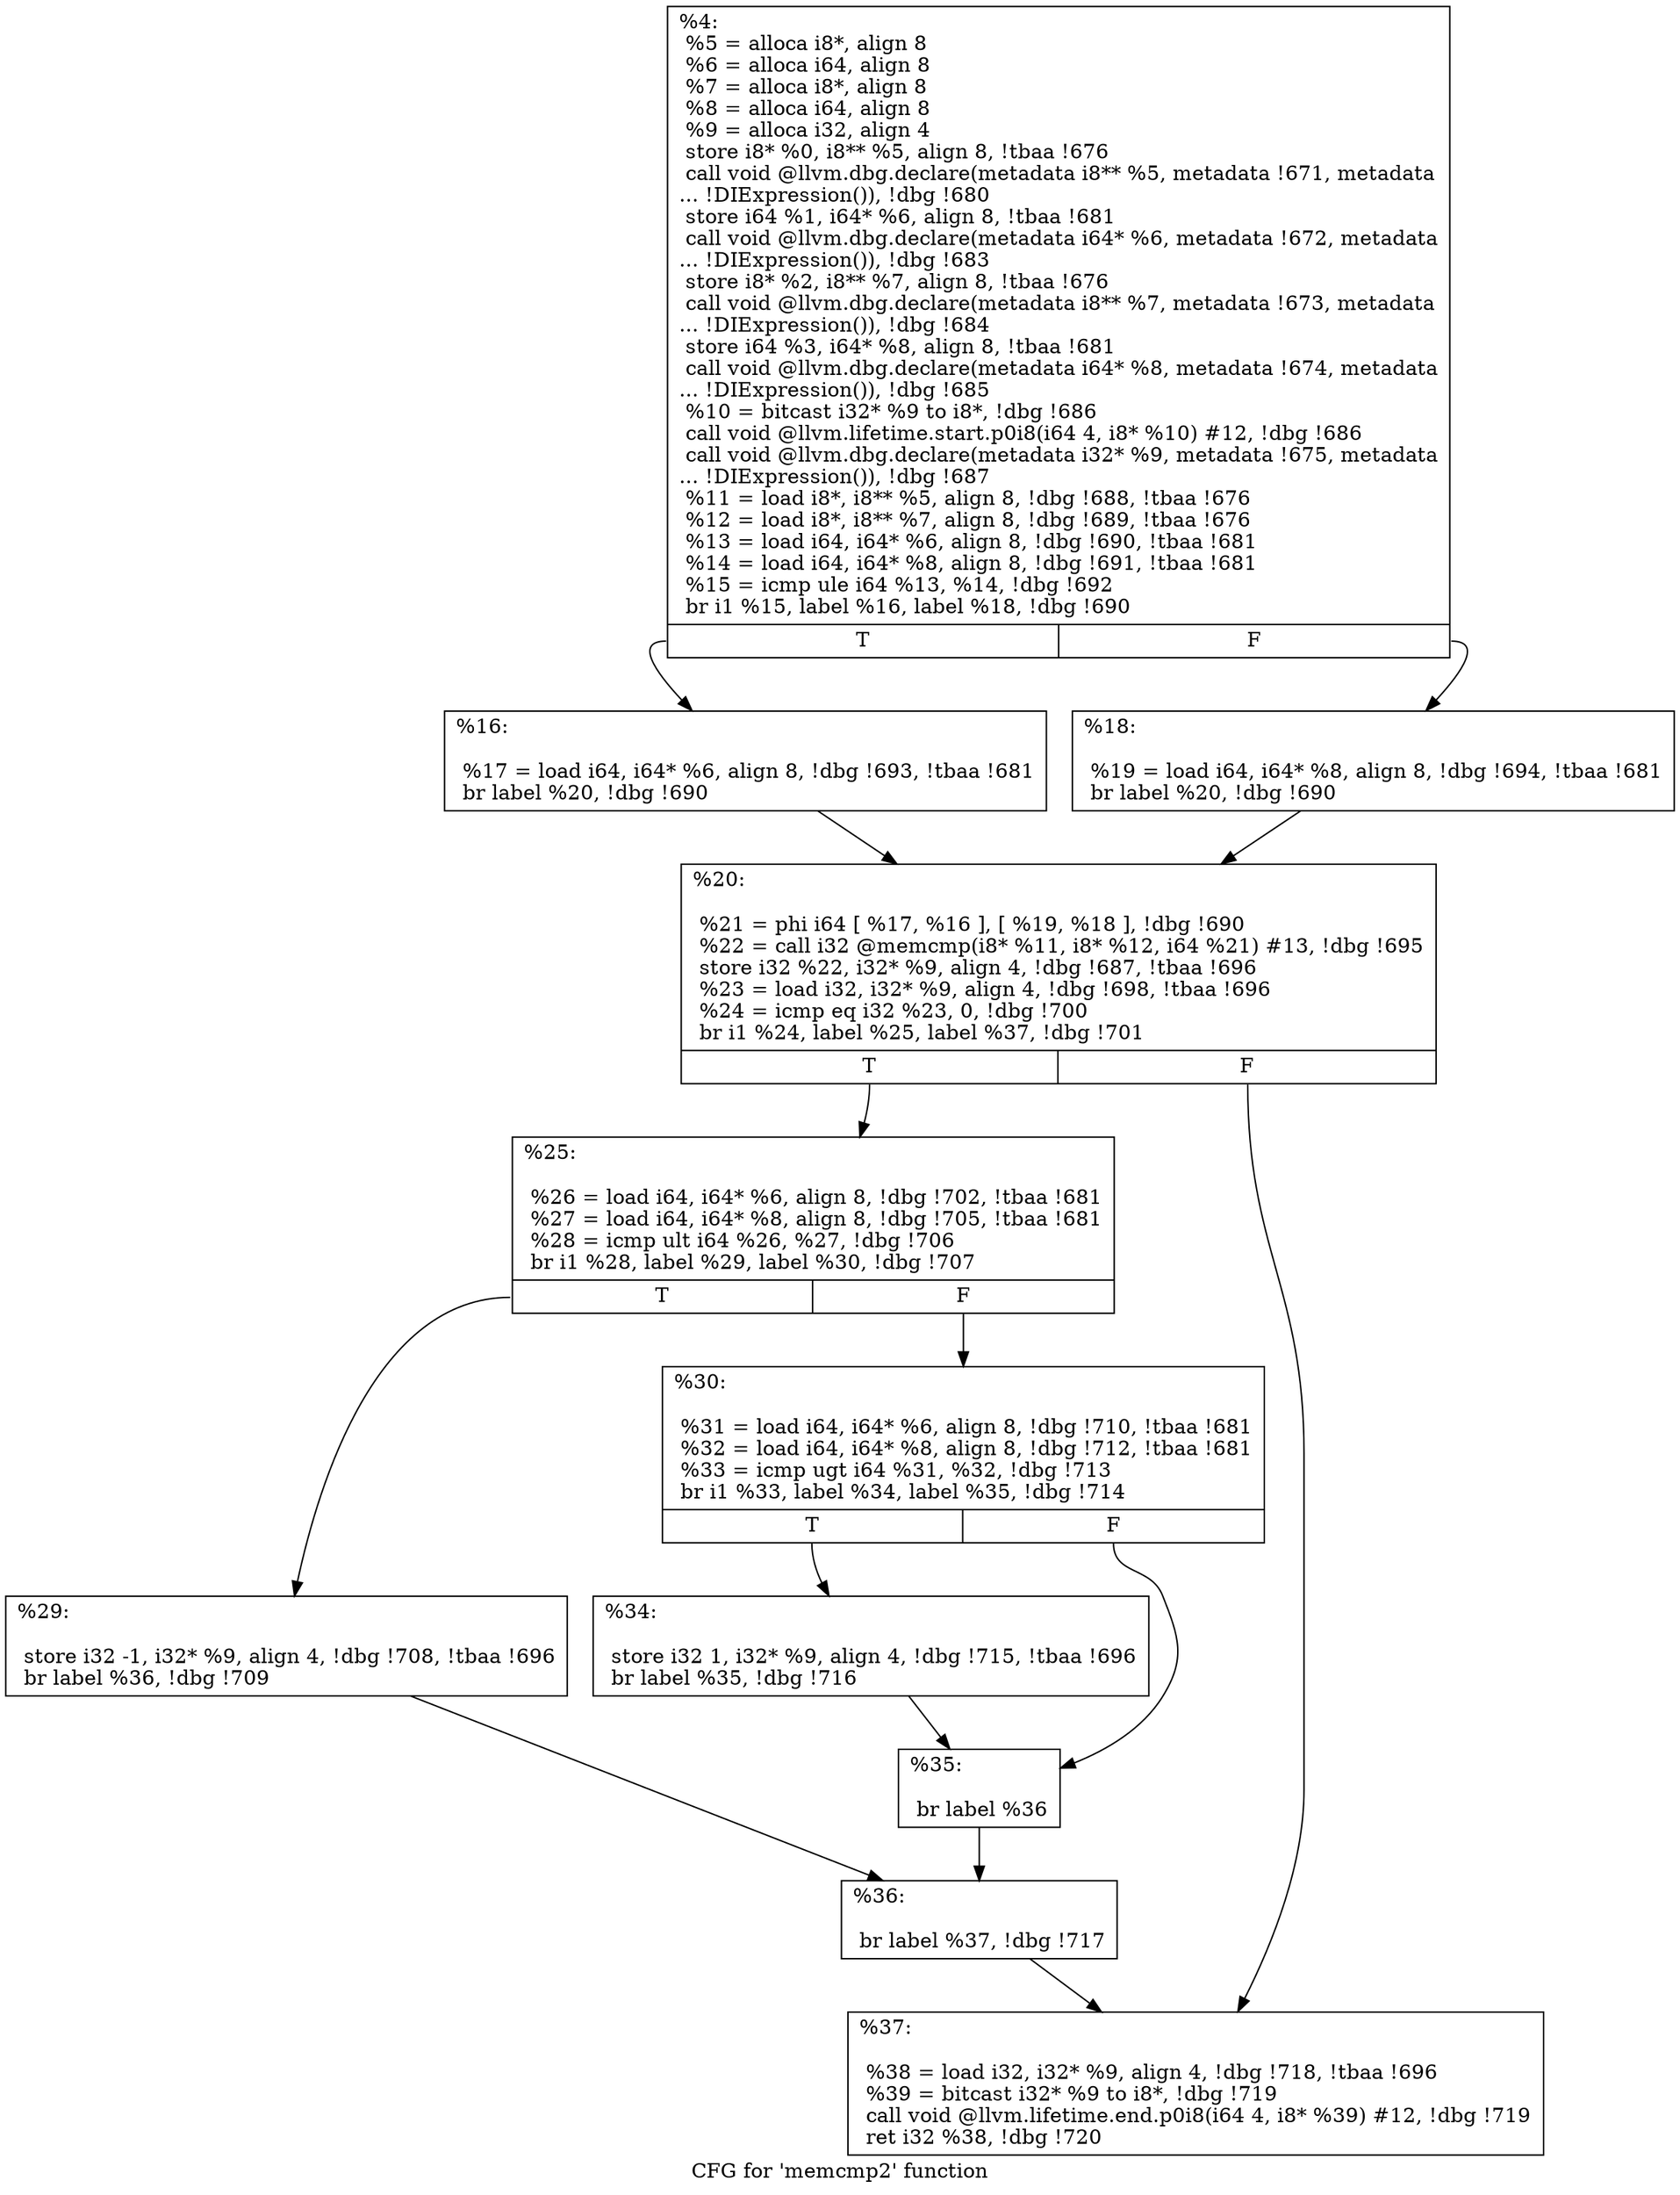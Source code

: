 digraph "CFG for 'memcmp2' function" {
	label="CFG for 'memcmp2' function";

	Node0xdf38a0 [shape=record,label="{%4:\l  %5 = alloca i8*, align 8\l  %6 = alloca i64, align 8\l  %7 = alloca i8*, align 8\l  %8 = alloca i64, align 8\l  %9 = alloca i32, align 4\l  store i8* %0, i8** %5, align 8, !tbaa !676\l  call void @llvm.dbg.declare(metadata i8** %5, metadata !671, metadata\l... !DIExpression()), !dbg !680\l  store i64 %1, i64* %6, align 8, !tbaa !681\l  call void @llvm.dbg.declare(metadata i64* %6, metadata !672, metadata\l... !DIExpression()), !dbg !683\l  store i8* %2, i8** %7, align 8, !tbaa !676\l  call void @llvm.dbg.declare(metadata i8** %7, metadata !673, metadata\l... !DIExpression()), !dbg !684\l  store i64 %3, i64* %8, align 8, !tbaa !681\l  call void @llvm.dbg.declare(metadata i64* %8, metadata !674, metadata\l... !DIExpression()), !dbg !685\l  %10 = bitcast i32* %9 to i8*, !dbg !686\l  call void @llvm.lifetime.start.p0i8(i64 4, i8* %10) #12, !dbg !686\l  call void @llvm.dbg.declare(metadata i32* %9, metadata !675, metadata\l... !DIExpression()), !dbg !687\l  %11 = load i8*, i8** %5, align 8, !dbg !688, !tbaa !676\l  %12 = load i8*, i8** %7, align 8, !dbg !689, !tbaa !676\l  %13 = load i64, i64* %6, align 8, !dbg !690, !tbaa !681\l  %14 = load i64, i64* %8, align 8, !dbg !691, !tbaa !681\l  %15 = icmp ule i64 %13, %14, !dbg !692\l  br i1 %15, label %16, label %18, !dbg !690\l|{<s0>T|<s1>F}}"];
	Node0xdf38a0:s0 -> Node0xdf4000;
	Node0xdf38a0:s1 -> Node0xdf4050;
	Node0xdf4000 [shape=record,label="{%16:\l\l  %17 = load i64, i64* %6, align 8, !dbg !693, !tbaa !681\l  br label %20, !dbg !690\l}"];
	Node0xdf4000 -> Node0xdf40a0;
	Node0xdf4050 [shape=record,label="{%18:\l\l  %19 = load i64, i64* %8, align 8, !dbg !694, !tbaa !681\l  br label %20, !dbg !690\l}"];
	Node0xdf4050 -> Node0xdf40a0;
	Node0xdf40a0 [shape=record,label="{%20:\l\l  %21 = phi i64 [ %17, %16 ], [ %19, %18 ], !dbg !690\l  %22 = call i32 @memcmp(i8* %11, i8* %12, i64 %21) #13, !dbg !695\l  store i32 %22, i32* %9, align 4, !dbg !687, !tbaa !696\l  %23 = load i32, i32* %9, align 4, !dbg !698, !tbaa !696\l  %24 = icmp eq i32 %23, 0, !dbg !700\l  br i1 %24, label %25, label %37, !dbg !701\l|{<s0>T|<s1>F}}"];
	Node0xdf40a0:s0 -> Node0xdf40f0;
	Node0xdf40a0:s1 -> Node0xdf42d0;
	Node0xdf40f0 [shape=record,label="{%25:\l\l  %26 = load i64, i64* %6, align 8, !dbg !702, !tbaa !681\l  %27 = load i64, i64* %8, align 8, !dbg !705, !tbaa !681\l  %28 = icmp ult i64 %26, %27, !dbg !706\l  br i1 %28, label %29, label %30, !dbg !707\l|{<s0>T|<s1>F}}"];
	Node0xdf40f0:s0 -> Node0xdf4140;
	Node0xdf40f0:s1 -> Node0xdf4190;
	Node0xdf4140 [shape=record,label="{%29:\l\l  store i32 -1, i32* %9, align 4, !dbg !708, !tbaa !696\l  br label %36, !dbg !709\l}"];
	Node0xdf4140 -> Node0xdf4280;
	Node0xdf4190 [shape=record,label="{%30:\l\l  %31 = load i64, i64* %6, align 8, !dbg !710, !tbaa !681\l  %32 = load i64, i64* %8, align 8, !dbg !712, !tbaa !681\l  %33 = icmp ugt i64 %31, %32, !dbg !713\l  br i1 %33, label %34, label %35, !dbg !714\l|{<s0>T|<s1>F}}"];
	Node0xdf4190:s0 -> Node0xdf41e0;
	Node0xdf4190:s1 -> Node0xdf4230;
	Node0xdf41e0 [shape=record,label="{%34:\l\l  store i32 1, i32* %9, align 4, !dbg !715, !tbaa !696\l  br label %35, !dbg !716\l}"];
	Node0xdf41e0 -> Node0xdf4230;
	Node0xdf4230 [shape=record,label="{%35:\l\l  br label %36\l}"];
	Node0xdf4230 -> Node0xdf4280;
	Node0xdf4280 [shape=record,label="{%36:\l\l  br label %37, !dbg !717\l}"];
	Node0xdf4280 -> Node0xdf42d0;
	Node0xdf42d0 [shape=record,label="{%37:\l\l  %38 = load i32, i32* %9, align 4, !dbg !718, !tbaa !696\l  %39 = bitcast i32* %9 to i8*, !dbg !719\l  call void @llvm.lifetime.end.p0i8(i64 4, i8* %39) #12, !dbg !719\l  ret i32 %38, !dbg !720\l}"];
}

